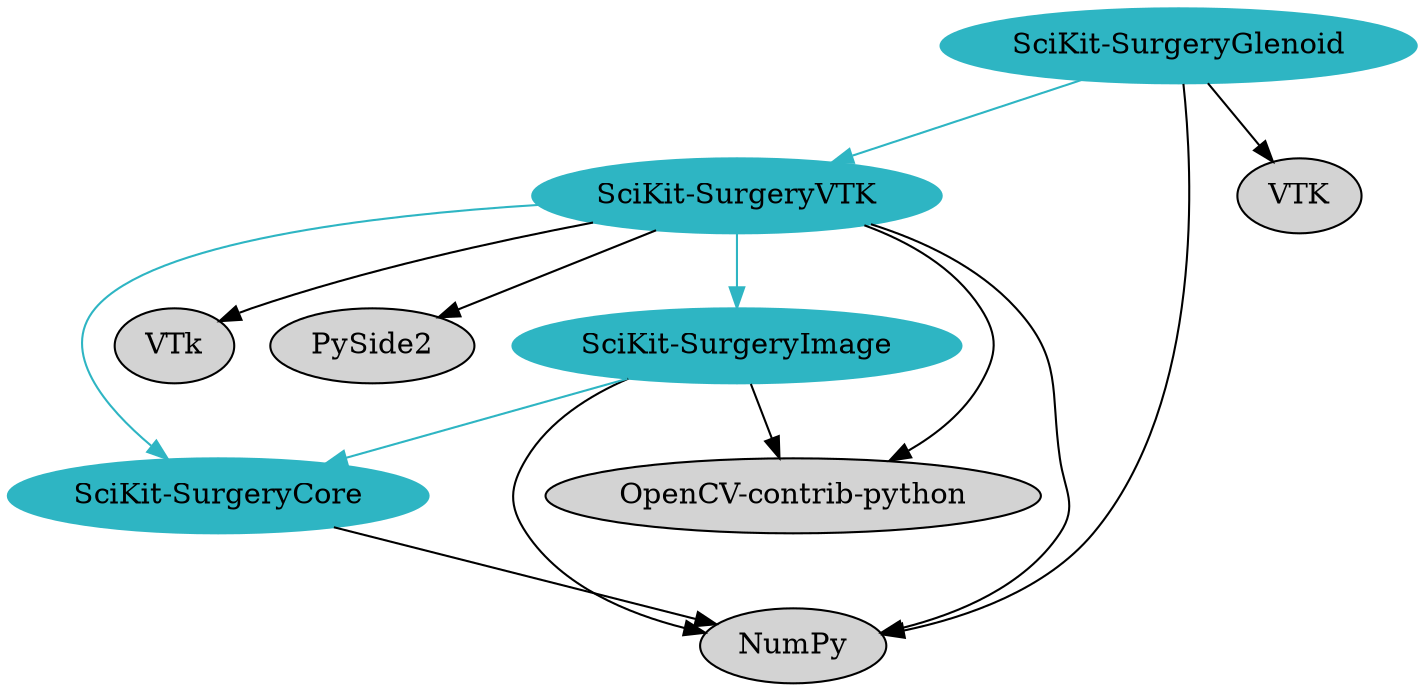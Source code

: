digraph prof {
	ratio = fill;
	node [style=filled];
	"SciKit-SurgeryGlenoid" -> "NumPy";
	"SciKit-SurgeryGlenoid" -> "SciKit-SurgeryVTK" [color="0.515 0.762 0.762"];
	"SciKit-SurgeryGlenoid" -> "VTK";
	
	"SciKit-SurgeryVTK" -> "NumPy";
	"SciKit-SurgeryVTK" -> "VTk";
	"SciKit-SurgeryVTK" -> "PySide2";
	"SciKit-SurgeryVTK" -> "OpenCV-contrib-python";
	"SciKit-SurgeryVTK" -> "SciKit-SurgeryCore" [color="0.515 0.762 0.762"];
	"SciKit-SurgeryVTK" -> "SciKit-SurgeryImage" [color="0.515 0.762 0.762"];

	"SciKit-SurgeryImage" -> "NumPy";
	"SciKit-SurgeryImage" -> "OpenCV-contrib-python";
	"SciKit-SurgeryImage" -> "SciKit-SurgeryCore" [color="0.515 0.762 0.762"];
	"SciKit-SurgeryCore" -> "NumPy";

"SciKit-SurgeryGlenoid" [color="0.515 0.762 0.762"];
"SciKit-SurgeryVTK"[color="0.515 0.762 0.762"];
"SciKit-SurgeryImage"[color="0.515 0.762 0.762"];
"SciKit-SurgeryCore"[color="0.515 0.762 0.762"];
} 

